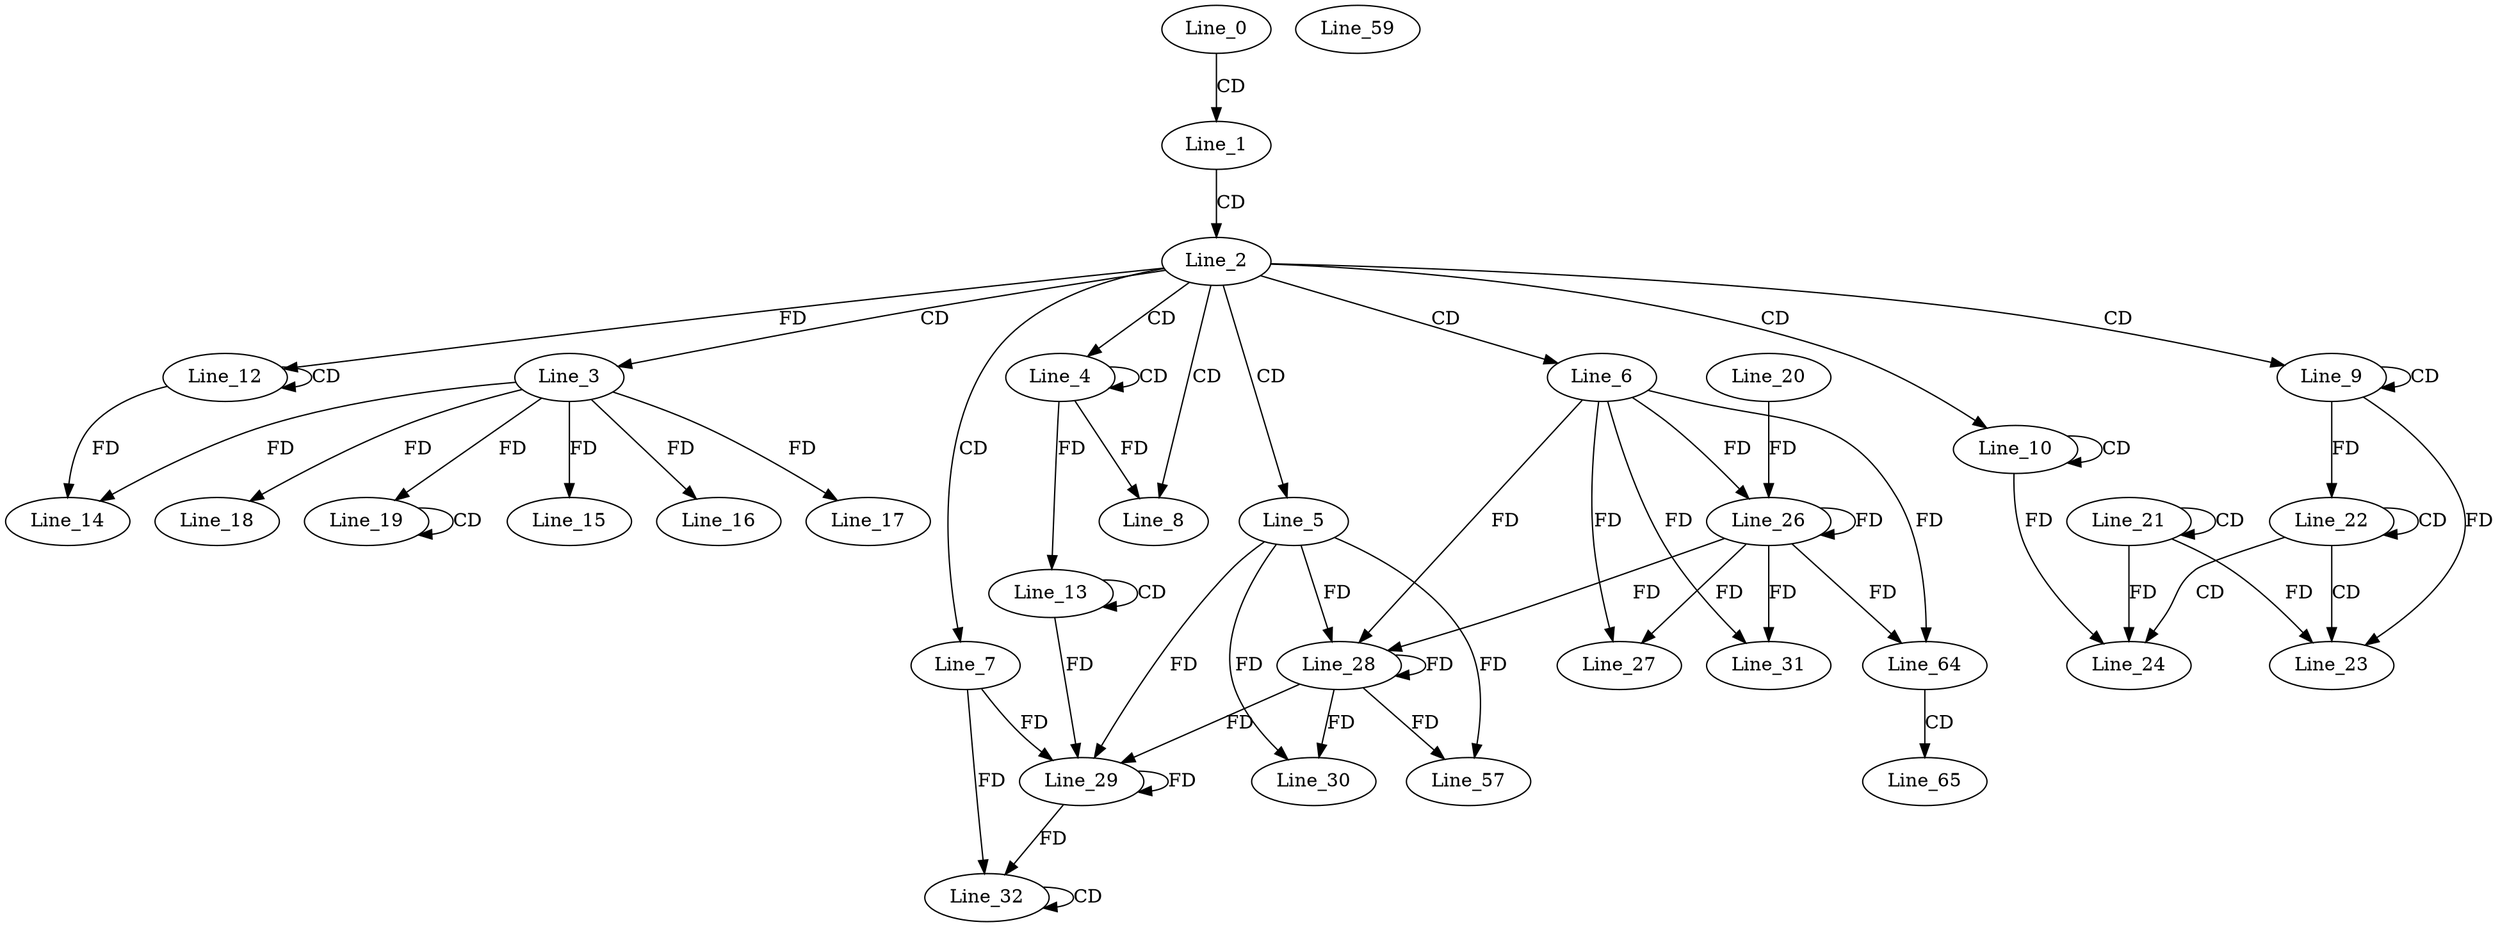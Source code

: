 digraph G {
  Line_0;
  Line_1;
  Line_2;
  Line_3;
  Line_4;
  Line_4;
  Line_5;
  Line_6;
  Line_7;
  Line_8;
  Line_9;
  Line_9;
  Line_10;
  Line_10;
  Line_12;
  Line_12;
  Line_12;
  Line_12;
  Line_12;
  Line_12;
  Line_12;
  Line_13;
  Line_13;
  Line_14;
  Line_15;
  Line_16;
  Line_17;
  Line_18;
  Line_19;
  Line_19;
  Line_21;
  Line_21;
  Line_22;
  Line_22;
  Line_22;
  Line_23;
  Line_24;
  Line_26;
  Line_20;
  Line_26;
  Line_27;
  Line_28;
  Line_28;
  Line_29;
  Line_29;
  Line_30;
  Line_31;
  Line_32;
  Line_32;
  Line_57;
  Line_59;
  Line_64;
  Line_65;
  Line_0 -> Line_1 [ label="CD" ];
  Line_1 -> Line_2 [ label="CD" ];
  Line_2 -> Line_3 [ label="CD" ];
  Line_2 -> Line_4 [ label="CD" ];
  Line_4 -> Line_4 [ label="CD" ];
  Line_2 -> Line_5 [ label="CD" ];
  Line_2 -> Line_6 [ label="CD" ];
  Line_2 -> Line_7 [ label="CD" ];
  Line_2 -> Line_8 [ label="CD" ];
  Line_4 -> Line_8 [ label="FD" ];
  Line_2 -> Line_9 [ label="CD" ];
  Line_9 -> Line_9 [ label="CD" ];
  Line_2 -> Line_10 [ label="CD" ];
  Line_10 -> Line_10 [ label="CD" ];
  Line_12 -> Line_12 [ label="CD" ];
  Line_2 -> Line_12 [ label="FD" ];
  Line_13 -> Line_13 [ label="CD" ];
  Line_4 -> Line_13 [ label="FD" ];
  Line_3 -> Line_14 [ label="FD" ];
  Line_12 -> Line_14 [ label="FD" ];
  Line_3 -> Line_15 [ label="FD" ];
  Line_3 -> Line_16 [ label="FD" ];
  Line_3 -> Line_17 [ label="FD" ];
  Line_3 -> Line_18 [ label="FD" ];
  Line_19 -> Line_19 [ label="CD" ];
  Line_3 -> Line_19 [ label="FD" ];
  Line_21 -> Line_21 [ label="CD" ];
  Line_22 -> Line_22 [ label="CD" ];
  Line_9 -> Line_22 [ label="FD" ];
  Line_22 -> Line_23 [ label="CD" ];
  Line_21 -> Line_23 [ label="FD" ];
  Line_9 -> Line_23 [ label="FD" ];
  Line_22 -> Line_24 [ label="CD" ];
  Line_21 -> Line_24 [ label="FD" ];
  Line_10 -> Line_24 [ label="FD" ];
  Line_6 -> Line_26 [ label="FD" ];
  Line_26 -> Line_26 [ label="FD" ];
  Line_20 -> Line_26 [ label="FD" ];
  Line_6 -> Line_27 [ label="FD" ];
  Line_26 -> Line_27 [ label="FD" ];
  Line_5 -> Line_28 [ label="FD" ];
  Line_28 -> Line_28 [ label="FD" ];
  Line_6 -> Line_28 [ label="FD" ];
  Line_26 -> Line_28 [ label="FD" ];
  Line_7 -> Line_29 [ label="FD" ];
  Line_29 -> Line_29 [ label="FD" ];
  Line_13 -> Line_29 [ label="FD" ];
  Line_5 -> Line_29 [ label="FD" ];
  Line_28 -> Line_29 [ label="FD" ];
  Line_5 -> Line_30 [ label="FD" ];
  Line_28 -> Line_30 [ label="FD" ];
  Line_6 -> Line_31 [ label="FD" ];
  Line_26 -> Line_31 [ label="FD" ];
  Line_32 -> Line_32 [ label="CD" ];
  Line_7 -> Line_32 [ label="FD" ];
  Line_29 -> Line_32 [ label="FD" ];
  Line_5 -> Line_57 [ label="FD" ];
  Line_28 -> Line_57 [ label="FD" ];
  Line_6 -> Line_64 [ label="FD" ];
  Line_26 -> Line_64 [ label="FD" ];
  Line_64 -> Line_65 [ label="CD" ];
}
